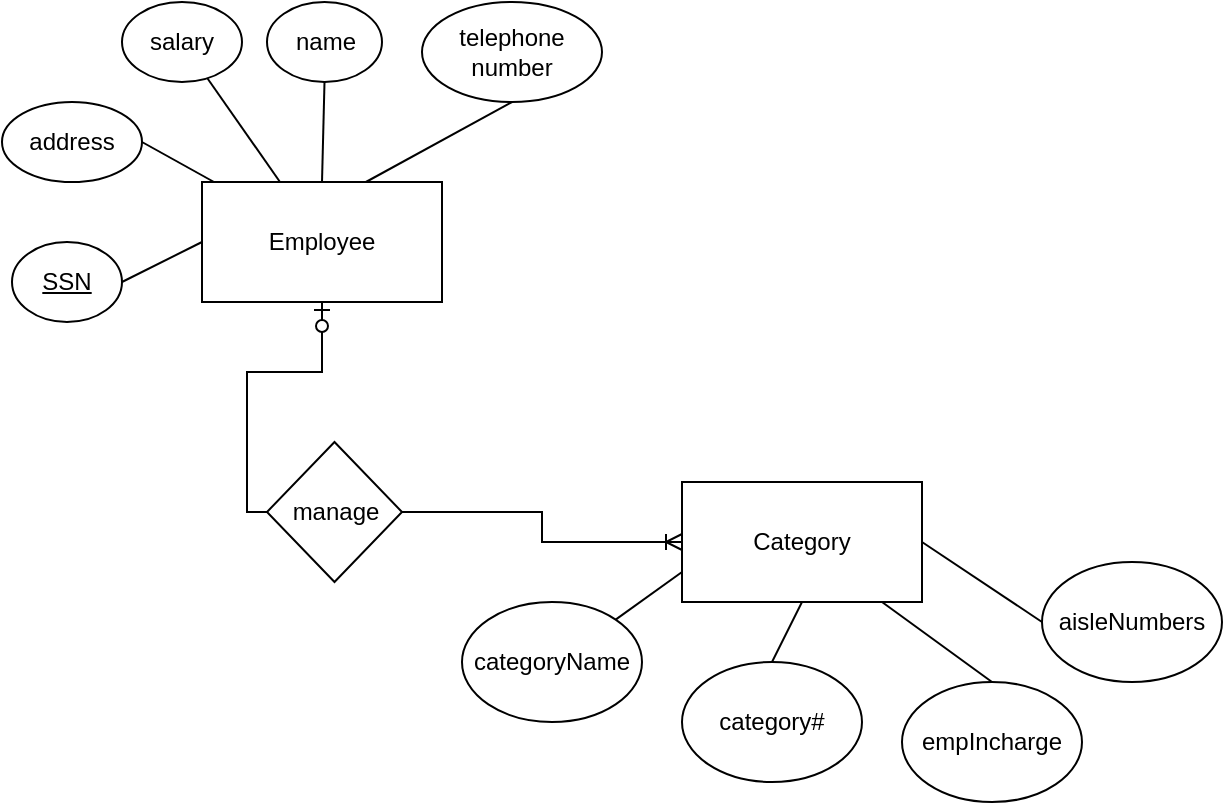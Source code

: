 <mxfile version="20.8.19" type="github"><diagram name="Page-1" id="Hb8jT13U7dK3vNpKudgU"><mxGraphModel dx="2093" dy="621" grid="1" gridSize="10" guides="1" tooltips="1" connect="1" arrows="1" fold="1" page="1" pageScale="1" pageWidth="827" pageHeight="1169" math="0" shadow="0"><root><mxCell id="0"/><mxCell id="1" parent="0"/><mxCell id="_CNHDKaY29BKCdkUsdy_-1" value="Employee&lt;br&gt;" style="rounded=0;whiteSpace=wrap;html=1;" vertex="1" parent="1"><mxGeometry x="-700" y="220" width="120" height="60" as="geometry"/></mxCell><mxCell id="_CNHDKaY29BKCdkUsdy_-2" value="&lt;u&gt;SSN&lt;/u&gt;" style="ellipse;whiteSpace=wrap;html=1;" vertex="1" parent="1"><mxGeometry x="-795" y="250" width="55" height="40" as="geometry"/></mxCell><mxCell id="_CNHDKaY29BKCdkUsdy_-3" value="salary&lt;br&gt;" style="ellipse;whiteSpace=wrap;html=1;" vertex="1" parent="1"><mxGeometry x="-740" y="130" width="60" height="40" as="geometry"/></mxCell><mxCell id="_CNHDKaY29BKCdkUsdy_-4" value="name" style="ellipse;whiteSpace=wrap;html=1;" vertex="1" parent="1"><mxGeometry x="-667.5" y="130" width="57.5" height="40" as="geometry"/></mxCell><mxCell id="_CNHDKaY29BKCdkUsdy_-5" value="telephone &lt;br&gt;number" style="ellipse;whiteSpace=wrap;html=1;" vertex="1" parent="1"><mxGeometry x="-590" y="130" width="90" height="50" as="geometry"/></mxCell><mxCell id="_CNHDKaY29BKCdkUsdy_-6" value="address" style="ellipse;whiteSpace=wrap;html=1;" vertex="1" parent="1"><mxGeometry x="-800" y="180" width="70" height="40" as="geometry"/></mxCell><mxCell id="_CNHDKaY29BKCdkUsdy_-26" value="" style="endArrow=none;html=1;rounded=0;exitX=1;exitY=0.5;exitDx=0;exitDy=0;entryX=0;entryY=0.5;entryDx=0;entryDy=0;" edge="1" parent="1" source="_CNHDKaY29BKCdkUsdy_-2" target="_CNHDKaY29BKCdkUsdy_-1"><mxGeometry width="50" height="50" relative="1" as="geometry"><mxPoint x="-290" y="380" as="sourcePoint"/><mxPoint x="-240" y="330" as="targetPoint"/></mxGeometry></mxCell><mxCell id="_CNHDKaY29BKCdkUsdy_-27" value="" style="endArrow=none;html=1;rounded=0;exitX=1;exitY=0.5;exitDx=0;exitDy=0;" edge="1" parent="1" source="_CNHDKaY29BKCdkUsdy_-6" target="_CNHDKaY29BKCdkUsdy_-1"><mxGeometry width="50" height="50" relative="1" as="geometry"><mxPoint x="-290" y="380" as="sourcePoint"/><mxPoint x="-240" y="330" as="targetPoint"/></mxGeometry></mxCell><mxCell id="_CNHDKaY29BKCdkUsdy_-29" value="" style="endArrow=none;html=1;rounded=0;" edge="1" parent="1" source="_CNHDKaY29BKCdkUsdy_-3" target="_CNHDKaY29BKCdkUsdy_-1"><mxGeometry width="50" height="50" relative="1" as="geometry"><mxPoint x="-290" y="380" as="sourcePoint"/><mxPoint x="-240" y="330" as="targetPoint"/></mxGeometry></mxCell><mxCell id="_CNHDKaY29BKCdkUsdy_-30" value="" style="endArrow=none;html=1;rounded=0;exitX=0.5;exitY=1;exitDx=0;exitDy=0;entryX=0.5;entryY=0;entryDx=0;entryDy=0;" edge="1" parent="1" source="_CNHDKaY29BKCdkUsdy_-4" target="_CNHDKaY29BKCdkUsdy_-1"><mxGeometry width="50" height="50" relative="1" as="geometry"><mxPoint x="-290" y="380" as="sourcePoint"/><mxPoint x="-240" y="330" as="targetPoint"/></mxGeometry></mxCell><mxCell id="_CNHDKaY29BKCdkUsdy_-31" value="" style="endArrow=none;html=1;rounded=0;entryX=0.683;entryY=0;entryDx=0;entryDy=0;entryPerimeter=0;exitX=0.5;exitY=1;exitDx=0;exitDy=0;" edge="1" parent="1" source="_CNHDKaY29BKCdkUsdy_-5" target="_CNHDKaY29BKCdkUsdy_-1"><mxGeometry width="50" height="50" relative="1" as="geometry"><mxPoint x="-560" y="180" as="sourcePoint"/><mxPoint x="-240" y="330" as="targetPoint"/></mxGeometry></mxCell><mxCell id="_CNHDKaY29BKCdkUsdy_-32" value="Category" style="rounded=0;whiteSpace=wrap;html=1;" vertex="1" parent="1"><mxGeometry x="-460" y="370" width="120" height="60" as="geometry"/></mxCell><mxCell id="_CNHDKaY29BKCdkUsdy_-33" value="category#" style="ellipse;whiteSpace=wrap;html=1;" vertex="1" parent="1"><mxGeometry x="-460" y="460" width="90" height="60" as="geometry"/></mxCell><mxCell id="_CNHDKaY29BKCdkUsdy_-34" value="categoryName" style="ellipse;whiteSpace=wrap;html=1;" vertex="1" parent="1"><mxGeometry x="-570" y="430" width="90" height="60" as="geometry"/></mxCell><mxCell id="_CNHDKaY29BKCdkUsdy_-35" value="empIncharge" style="ellipse;whiteSpace=wrap;html=1;" vertex="1" parent="1"><mxGeometry x="-350" y="470" width="90" height="60" as="geometry"/></mxCell><mxCell id="_CNHDKaY29BKCdkUsdy_-36" value="aisleNumbers" style="ellipse;whiteSpace=wrap;html=1;" vertex="1" parent="1"><mxGeometry x="-280" y="410" width="90" height="60" as="geometry"/></mxCell><mxCell id="_CNHDKaY29BKCdkUsdy_-41" value="" style="endArrow=none;html=1;rounded=0;exitX=1;exitY=0;exitDx=0;exitDy=0;entryX=0;entryY=0.75;entryDx=0;entryDy=0;" edge="1" parent="1" source="_CNHDKaY29BKCdkUsdy_-34" target="_CNHDKaY29BKCdkUsdy_-32"><mxGeometry width="50" height="50" relative="1" as="geometry"><mxPoint x="-370" y="540" as="sourcePoint"/><mxPoint x="-320" y="490" as="targetPoint"/></mxGeometry></mxCell><mxCell id="_CNHDKaY29BKCdkUsdy_-43" value="" style="endArrow=none;html=1;rounded=0;exitX=0.5;exitY=0;exitDx=0;exitDy=0;entryX=0.5;entryY=1;entryDx=0;entryDy=0;" edge="1" parent="1" source="_CNHDKaY29BKCdkUsdy_-33" target="_CNHDKaY29BKCdkUsdy_-32"><mxGeometry width="50" height="50" relative="1" as="geometry"><mxPoint x="-370" y="540" as="sourcePoint"/><mxPoint x="-320" y="490" as="targetPoint"/></mxGeometry></mxCell><mxCell id="_CNHDKaY29BKCdkUsdy_-44" value="" style="endArrow=none;html=1;rounded=0;exitX=0.5;exitY=0;exitDx=0;exitDy=0;" edge="1" parent="1" source="_CNHDKaY29BKCdkUsdy_-35"><mxGeometry width="50" height="50" relative="1" as="geometry"><mxPoint x="-370" y="540" as="sourcePoint"/><mxPoint x="-360" y="430" as="targetPoint"/></mxGeometry></mxCell><mxCell id="_CNHDKaY29BKCdkUsdy_-45" value="" style="endArrow=none;html=1;rounded=0;exitX=0;exitY=0.5;exitDx=0;exitDy=0;entryX=1;entryY=0.5;entryDx=0;entryDy=0;" edge="1" parent="1" source="_CNHDKaY29BKCdkUsdy_-36" target="_CNHDKaY29BKCdkUsdy_-32"><mxGeometry width="50" height="50" relative="1" as="geometry"><mxPoint x="-370" y="540" as="sourcePoint"/><mxPoint x="-320" y="490" as="targetPoint"/></mxGeometry></mxCell><mxCell id="_CNHDKaY29BKCdkUsdy_-46" value="manage" style="rhombus;whiteSpace=wrap;html=1;" vertex="1" parent="1"><mxGeometry x="-667.5" y="350" width="67.5" height="70" as="geometry"/></mxCell><mxCell id="_CNHDKaY29BKCdkUsdy_-47" value="" style="edgeStyle=orthogonalEdgeStyle;fontSize=12;html=1;endArrow=ERoneToMany;rounded=0;exitX=1;exitY=0.5;exitDx=0;exitDy=0;entryX=0;entryY=0.5;entryDx=0;entryDy=0;" edge="1" parent="1" source="_CNHDKaY29BKCdkUsdy_-46" target="_CNHDKaY29BKCdkUsdy_-32"><mxGeometry width="100" height="100" relative="1" as="geometry"><mxPoint x="-320" y="360" as="sourcePoint"/><mxPoint x="-530" y="400" as="targetPoint"/><Array as="points"><mxPoint x="-530" y="385"/><mxPoint x="-530" y="400"/></Array></mxGeometry></mxCell><mxCell id="_CNHDKaY29BKCdkUsdy_-53" value="" style="edgeStyle=orthogonalEdgeStyle;fontSize=12;html=1;endArrow=ERzeroToOne;endFill=1;rounded=0;exitX=0;exitY=0.5;exitDx=0;exitDy=0;" edge="1" parent="1" source="_CNHDKaY29BKCdkUsdy_-46" target="_CNHDKaY29BKCdkUsdy_-1"><mxGeometry width="100" height="100" relative="1" as="geometry"><mxPoint x="-320" y="440" as="sourcePoint"/><mxPoint x="-220" y="340" as="targetPoint"/></mxGeometry></mxCell></root></mxGraphModel></diagram></mxfile>